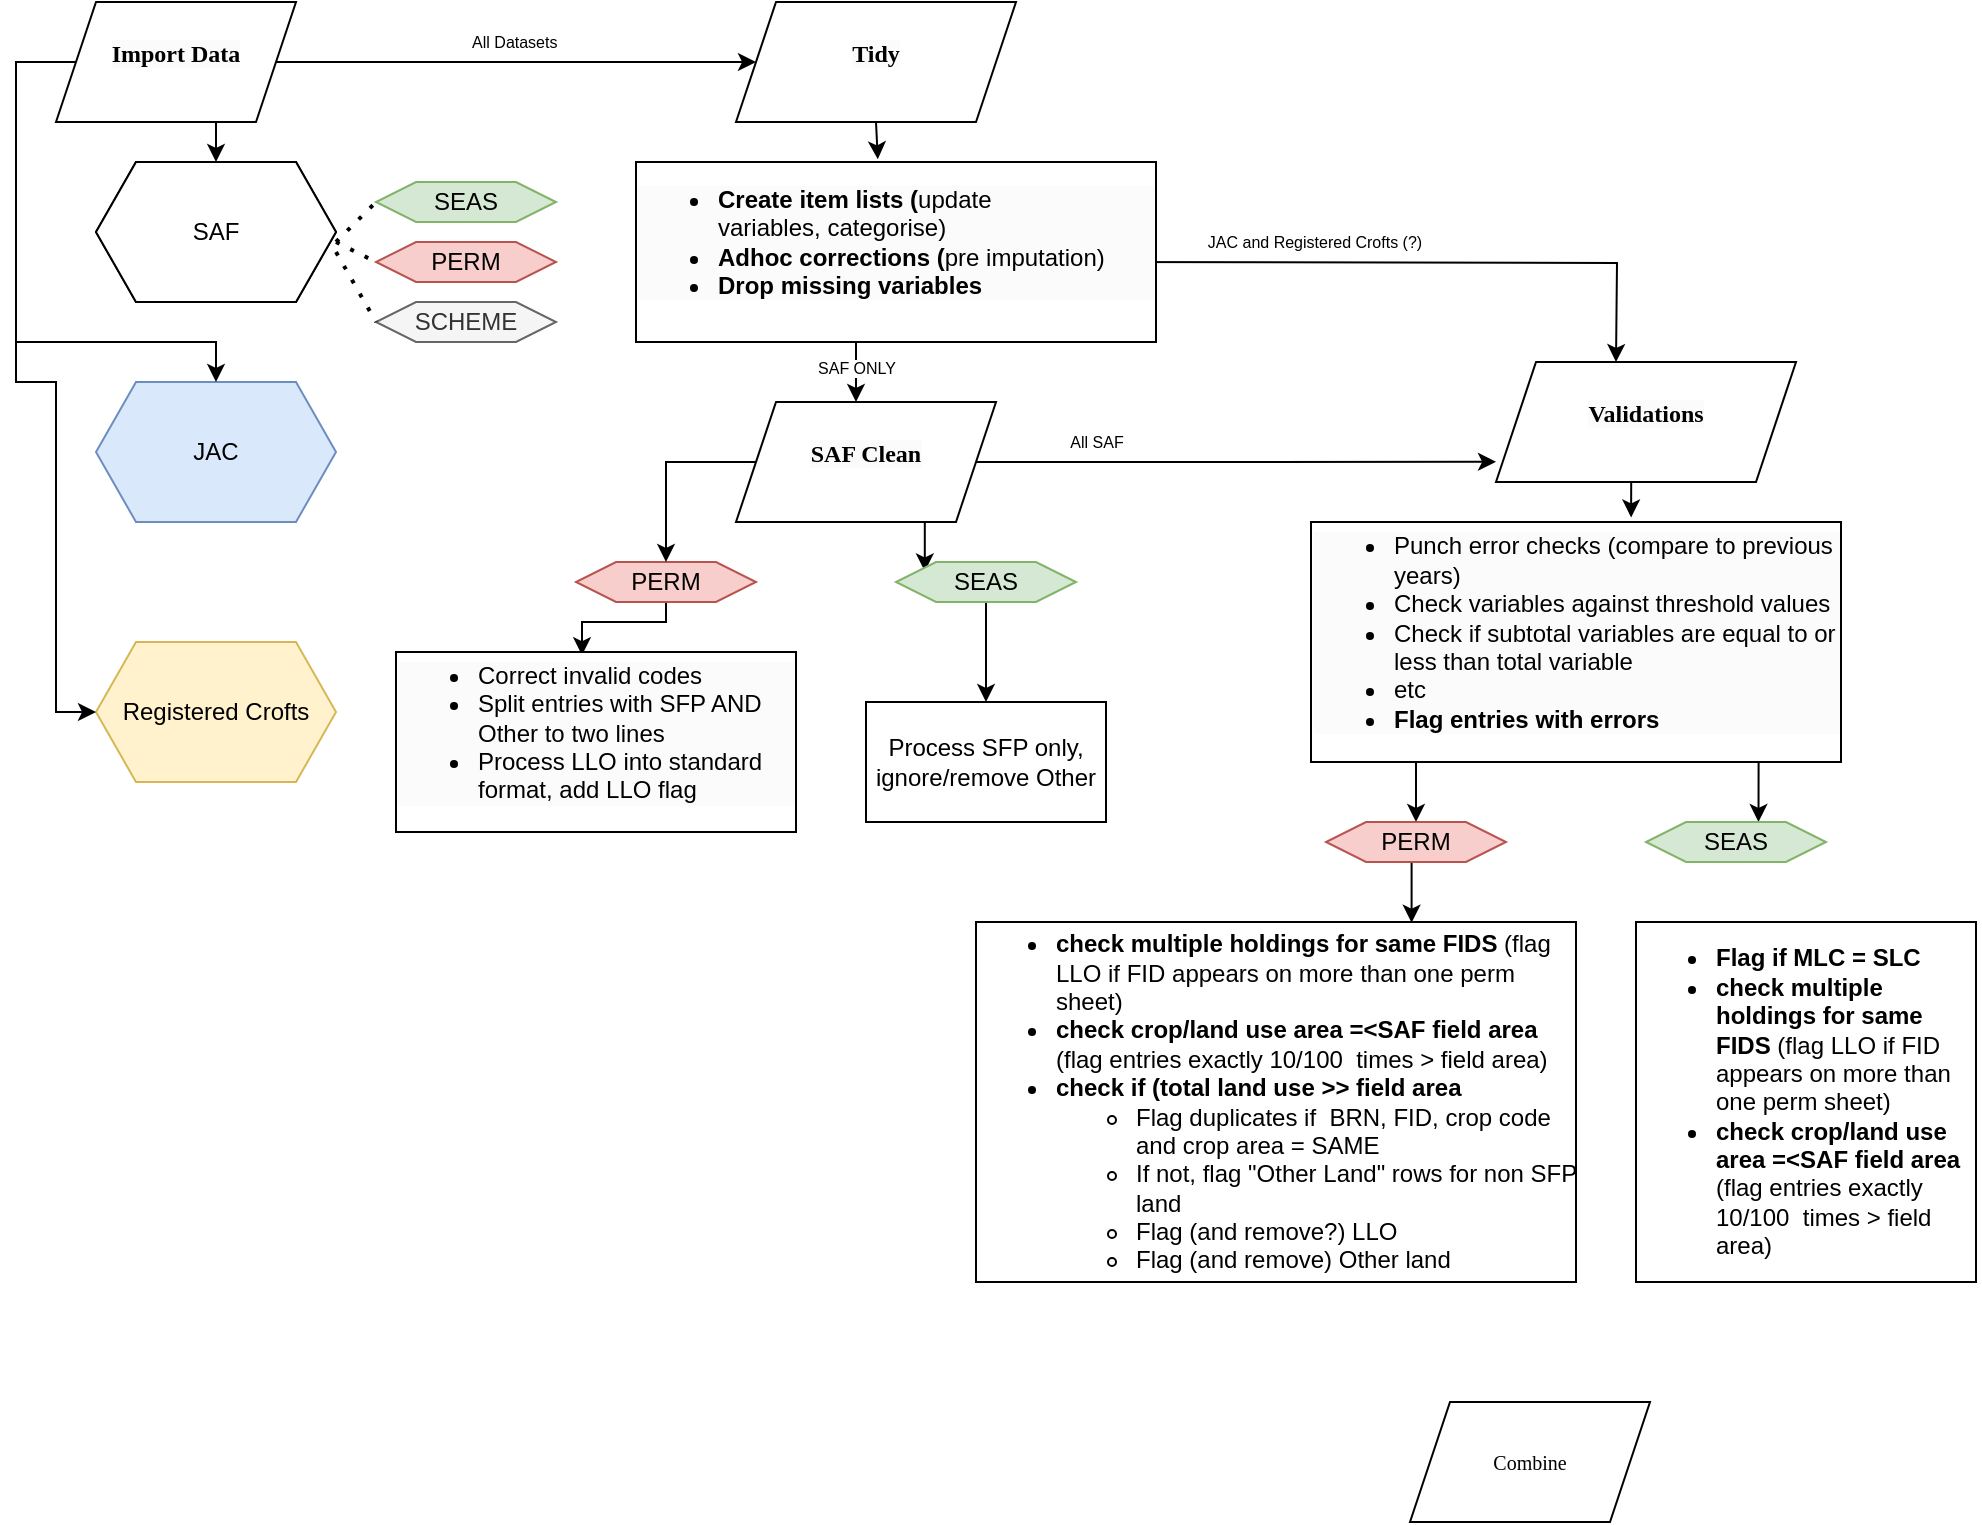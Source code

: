 <mxfile version="20.8.20" type="github">
  <diagram name="Page-1" id="5d7acffa-a066-3a61-03fe-96351882024d">
    <mxGraphModel dx="1206" dy="664" grid="1" gridSize="10" guides="1" tooltips="1" connect="1" arrows="1" fold="1" page="1" pageScale="1" pageWidth="1654" pageHeight="1169" background="#ffffff" math="0" shadow="0">
      <root>
        <mxCell id="0" />
        <mxCell id="1" parent="0" />
        <mxCell id="afUnE-8WoMJIVUB9L1WI-21" style="edgeStyle=orthogonalEdgeStyle;rounded=0;orthogonalLoop=1;jettySize=auto;html=1;exitX=1;exitY=0.5;exitDx=0;exitDy=0;startArrow=none;entryX=0;entryY=0.5;entryDx=0;entryDy=0;" edge="1" parent="1" source="afUnE-8WoMJIVUB9L1WI-79" target="afUnE-8WoMJIVUB9L1WI-78">
          <mxGeometry relative="1" as="geometry">
            <mxPoint x="360" y="70" as="targetPoint" />
          </mxGeometry>
        </mxCell>
        <mxCell id="afUnE-8WoMJIVUB9L1WI-24" style="edgeStyle=orthogonalEdgeStyle;rounded=0;orthogonalLoop=1;jettySize=auto;html=1;exitX=0.5;exitY=1;exitDx=0;exitDy=0;entryX=0.5;entryY=0;entryDx=0;entryDy=0;" edge="1" parent="1" target="afUnE-8WoMJIVUB9L1WI-9">
          <mxGeometry relative="1" as="geometry">
            <mxPoint x="110" y="100" as="sourcePoint" />
          </mxGeometry>
        </mxCell>
        <mxCell id="afUnE-8WoMJIVUB9L1WI-9" value="SAF" style="shape=hexagon;perimeter=hexagonPerimeter2;whiteSpace=wrap;html=1;fixedSize=1;" vertex="1" parent="1">
          <mxGeometry x="50" y="120" width="120" height="70" as="geometry" />
        </mxCell>
        <mxCell id="afUnE-8WoMJIVUB9L1WI-10" value="SEAS" style="shape=hexagon;perimeter=hexagonPerimeter2;whiteSpace=wrap;html=1;fixedSize=1;fillColor=#d5e8d4;strokeColor=#82b366;" vertex="1" parent="1">
          <mxGeometry x="190" y="130" width="90" height="20" as="geometry" />
        </mxCell>
        <mxCell id="afUnE-8WoMJIVUB9L1WI-11" value="PERM" style="shape=hexagon;perimeter=hexagonPerimeter2;whiteSpace=wrap;html=1;fixedSize=1;fillColor=#f8cecc;strokeColor=#b85450;" vertex="1" parent="1">
          <mxGeometry x="190" y="160" width="90" height="20" as="geometry" />
        </mxCell>
        <mxCell id="afUnE-8WoMJIVUB9L1WI-15" value="" style="endArrow=none;dashed=1;html=1;dashPattern=1 3;strokeWidth=2;rounded=0;entryX=0;entryY=0.5;entryDx=0;entryDy=0;" edge="1" parent="1" target="afUnE-8WoMJIVUB9L1WI-10">
          <mxGeometry width="50" height="50" relative="1" as="geometry">
            <mxPoint x="170" y="160" as="sourcePoint" />
            <mxPoint x="220" y="110" as="targetPoint" />
          </mxGeometry>
        </mxCell>
        <mxCell id="afUnE-8WoMJIVUB9L1WI-16" value="" style="endArrow=none;dashed=1;html=1;dashPattern=1 3;strokeWidth=2;rounded=0;entryX=0;entryY=0.5;entryDx=0;entryDy=0;" edge="1" parent="1" target="afUnE-8WoMJIVUB9L1WI-11">
          <mxGeometry width="50" height="50" relative="1" as="geometry">
            <mxPoint x="170" y="160" as="sourcePoint" />
            <mxPoint x="200" y="220" as="targetPoint" />
          </mxGeometry>
        </mxCell>
        <mxCell id="afUnE-8WoMJIVUB9L1WI-17" value="SCHEME" style="shape=hexagon;perimeter=hexagonPerimeter2;whiteSpace=wrap;html=1;fixedSize=1;fillColor=#f5f5f5;fontColor=#333333;strokeColor=#666666;" vertex="1" parent="1">
          <mxGeometry x="190" y="190" width="90" height="20" as="geometry" />
        </mxCell>
        <mxCell id="afUnE-8WoMJIVUB9L1WI-18" value="" style="endArrow=none;dashed=1;html=1;dashPattern=1 3;strokeWidth=2;rounded=0;entryX=0;entryY=0.5;entryDx=0;entryDy=0;" edge="1" parent="1" target="afUnE-8WoMJIVUB9L1WI-17">
          <mxGeometry width="50" height="50" relative="1" as="geometry">
            <mxPoint x="170" y="165" as="sourcePoint" />
            <mxPoint x="200" y="175" as="targetPoint" />
          </mxGeometry>
        </mxCell>
        <mxCell id="afUnE-8WoMJIVUB9L1WI-19" value="JAC" style="shape=hexagon;perimeter=hexagonPerimeter2;whiteSpace=wrap;html=1;fixedSize=1;fillColor=#dae8fc;strokeColor=#6c8ebf;" vertex="1" parent="1">
          <mxGeometry x="50" y="230" width="120" height="70" as="geometry" />
        </mxCell>
        <mxCell id="afUnE-8WoMJIVUB9L1WI-20" value="Registered Crofts" style="shape=hexagon;perimeter=hexagonPerimeter2;whiteSpace=wrap;html=1;fixedSize=1;fillColor=#fff2cc;strokeColor=#d6b656;" vertex="1" parent="1">
          <mxGeometry x="50" y="360" width="120" height="70" as="geometry" />
        </mxCell>
        <mxCell id="afUnE-8WoMJIVUB9L1WI-45" value="SAF ONLY" style="edgeStyle=orthogonalEdgeStyle;rounded=0;orthogonalLoop=1;jettySize=auto;html=1;exitX=0.5;exitY=1;exitDx=0;exitDy=0;entryX=0.5;entryY=0;entryDx=0;entryDy=0;fontFamily=Helvetica;fontSize=8;" edge="1" parent="1">
          <mxGeometry relative="1" as="geometry">
            <mxPoint x="435" y="210" as="sourcePoint" />
            <mxPoint x="430" y="240" as="targetPoint" />
          </mxGeometry>
        </mxCell>
        <mxCell id="afUnE-8WoMJIVUB9L1WI-50" style="edgeStyle=orthogonalEdgeStyle;rounded=0;orthogonalLoop=1;jettySize=auto;html=1;exitX=1;exitY=0.5;exitDx=0;exitDy=0;entryX=0.5;entryY=0;entryDx=0;entryDy=0;fontFamily=Helvetica;" edge="1" parent="1">
          <mxGeometry relative="1" as="geometry">
            <mxPoint x="550" y="170" as="sourcePoint" />
            <mxPoint x="810.0" y="220" as="targetPoint" />
          </mxGeometry>
        </mxCell>
        <mxCell id="afUnE-8WoMJIVUB9L1WI-51" value="JAC and Registered Crofts (?)" style="edgeLabel;html=1;align=center;verticalAlign=middle;resizable=0;points=[];fontFamily=Helvetica;fontSize=8;" vertex="1" connectable="0" parent="afUnE-8WoMJIVUB9L1WI-50">
          <mxGeometry x="-0.464" y="2" relative="1" as="geometry">
            <mxPoint x="26" y="-8" as="offset" />
          </mxGeometry>
        </mxCell>
        <mxCell id="afUnE-8WoMJIVUB9L1WI-76" style="edgeStyle=orthogonalEdgeStyle;rounded=0;orthogonalLoop=1;jettySize=auto;html=1;exitX=0.5;exitY=1;exitDx=0;exitDy=0;entryX=0.604;entryY=-0.019;entryDx=0;entryDy=0;entryPerimeter=0;fontFamily=Tahoma;fontSize=8;" edge="1" parent="1" target="afUnE-8WoMJIVUB9L1WI-67">
          <mxGeometry relative="1" as="geometry">
            <mxPoint x="810.0" y="280" as="sourcePoint" />
          </mxGeometry>
        </mxCell>
        <mxCell id="afUnE-8WoMJIVUB9L1WI-43" style="edgeStyle=orthogonalEdgeStyle;rounded=0;orthogonalLoop=1;jettySize=auto;html=1;exitX=0.75;exitY=1;exitDx=0;exitDy=0;entryX=0.16;entryY=0.235;entryDx=0;entryDy=0;entryPerimeter=0;fontFamily=Helvetica;" edge="1" parent="1" target="afUnE-8WoMJIVUB9L1WI-30">
          <mxGeometry relative="1" as="geometry">
            <mxPoint x="460" y="300" as="sourcePoint" />
            <Array as="points">
              <mxPoint x="464" y="300" />
            </Array>
          </mxGeometry>
        </mxCell>
        <mxCell id="afUnE-8WoMJIVUB9L1WI-29" value="SAF" style="shape=hexagon;perimeter=hexagonPerimeter2;whiteSpace=wrap;html=1;fixedSize=1;" vertex="1" parent="1">
          <mxGeometry x="50" y="120" width="120" height="70" as="geometry" />
        </mxCell>
        <mxCell id="afUnE-8WoMJIVUB9L1WI-47" style="edgeStyle=orthogonalEdgeStyle;rounded=0;orthogonalLoop=1;jettySize=auto;html=1;entryX=0.5;entryY=0;entryDx=0;entryDy=0;fontFamily=Helvetica;" edge="1" parent="1" source="afUnE-8WoMJIVUB9L1WI-30">
          <mxGeometry relative="1" as="geometry">
            <mxPoint x="495" y="390" as="targetPoint" />
          </mxGeometry>
        </mxCell>
        <mxCell id="afUnE-8WoMJIVUB9L1WI-30" value="SEAS" style="shape=hexagon;perimeter=hexagonPerimeter2;whiteSpace=wrap;html=1;fixedSize=1;fillColor=#d5e8d4;strokeColor=#82b366;" vertex="1" parent="1">
          <mxGeometry x="450" y="320" width="90" height="20" as="geometry" />
        </mxCell>
        <mxCell id="afUnE-8WoMJIVUB9L1WI-41" style="edgeStyle=orthogonalEdgeStyle;rounded=0;orthogonalLoop=1;jettySize=auto;html=1;exitX=0.5;exitY=1;exitDx=0;exitDy=0;entryX=0.465;entryY=0.018;entryDx=0;entryDy=0;entryPerimeter=0;fontFamily=Helvetica;" edge="1" parent="1" source="afUnE-8WoMJIVUB9L1WI-31">
          <mxGeometry relative="1" as="geometry">
            <mxPoint x="293" y="366.62" as="targetPoint" />
            <Array as="points">
              <mxPoint x="335" y="350" />
              <mxPoint x="293" y="350" />
            </Array>
          </mxGeometry>
        </mxCell>
        <mxCell id="afUnE-8WoMJIVUB9L1WI-31" value="PERM" style="shape=hexagon;perimeter=hexagonPerimeter2;whiteSpace=wrap;html=1;fixedSize=1;fillColor=#f8cecc;strokeColor=#b85450;" vertex="1" parent="1">
          <mxGeometry x="290" y="320" width="90" height="20" as="geometry" />
        </mxCell>
        <mxCell id="afUnE-8WoMJIVUB9L1WI-52" value="All SAF" style="edgeLabel;html=1;align=center;verticalAlign=middle;resizable=0;points=[];fontFamily=Helvetica;fontSize=8;" vertex="1" connectable="0" parent="1">
          <mxGeometry x="550.003" y="260" as="geometry" />
        </mxCell>
        <mxCell id="afUnE-8WoMJIVUB9L1WI-53" value="All Datasets&amp;nbsp;" style="edgeLabel;html=1;align=center;verticalAlign=middle;resizable=0;points=[];fontFamily=Helvetica;fontSize=8;" vertex="1" connectable="0" parent="1">
          <mxGeometry x="260.003" y="60" as="geometry" />
        </mxCell>
        <mxCell id="afUnE-8WoMJIVUB9L1WI-58" style="edgeStyle=orthogonalEdgeStyle;rounded=0;orthogonalLoop=1;jettySize=auto;html=1;exitX=0.25;exitY=1;exitDx=0;exitDy=0;entryX=0.5;entryY=0;entryDx=0;entryDy=0;fontFamily=Helvetica;fontSize=8;" edge="1" parent="1" target="afUnE-8WoMJIVUB9L1WI-56">
          <mxGeometry relative="1" as="geometry">
            <mxPoint x="702.5" y="420" as="sourcePoint" />
          </mxGeometry>
        </mxCell>
        <mxCell id="afUnE-8WoMJIVUB9L1WI-59" style="edgeStyle=orthogonalEdgeStyle;rounded=0;orthogonalLoop=1;jettySize=auto;html=1;exitX=0.75;exitY=1;exitDx=0;exitDy=0;entryX=0.625;entryY=0;entryDx=0;entryDy=0;fontFamily=Helvetica;fontSize=8;" edge="1" parent="1" target="afUnE-8WoMJIVUB9L1WI-55">
          <mxGeometry relative="1" as="geometry">
            <mxPoint x="877.5" y="420" as="sourcePoint" />
          </mxGeometry>
        </mxCell>
        <mxCell id="afUnE-8WoMJIVUB9L1WI-55" value="SEAS" style="shape=hexagon;perimeter=hexagonPerimeter2;whiteSpace=wrap;html=1;fixedSize=1;fillColor=#d5e8d4;strokeColor=#82b366;" vertex="1" parent="1">
          <mxGeometry x="825" y="450" width="90" height="20" as="geometry" />
        </mxCell>
        <mxCell id="afUnE-8WoMJIVUB9L1WI-89" style="edgeStyle=orthogonalEdgeStyle;rounded=0;orthogonalLoop=1;jettySize=auto;html=1;exitX=0.5;exitY=1;exitDx=0;exitDy=0;entryX=0.726;entryY=0.002;entryDx=0;entryDy=0;entryPerimeter=0;fontFamily=Tahoma;fontSize=8;" edge="1" parent="1" source="afUnE-8WoMJIVUB9L1WI-56" target="afUnE-8WoMJIVUB9L1WI-87">
          <mxGeometry relative="1" as="geometry" />
        </mxCell>
        <mxCell id="afUnE-8WoMJIVUB9L1WI-56" value="PERM" style="shape=hexagon;perimeter=hexagonPerimeter2;whiteSpace=wrap;html=1;fixedSize=1;fillColor=#f8cecc;strokeColor=#b85450;" vertex="1" parent="1">
          <mxGeometry x="665" y="450" width="90" height="20" as="geometry" />
        </mxCell>
        <mxCell id="afUnE-8WoMJIVUB9L1WI-64" value="&#xa;&lt;ul style=&quot;border-color: var(--border-color); color: rgb(0, 0, 0); font-family: Helvetica; font-size: 12px; font-style: normal; font-variant-ligatures: normal; font-variant-caps: normal; font-weight: 400; letter-spacing: normal; orphans: 2; text-align: center; text-indent: 0px; text-transform: none; widows: 2; word-spacing: 0px; -webkit-text-stroke-width: 0px; background-color: rgb(251, 251, 251); text-decoration-thickness: initial; text-decoration-style: initial; text-decoration-color: initial;&quot;&gt;&lt;li style=&quot;border-color: var(--border-color); text-align: left;&quot;&gt;&lt;span style=&quot;border-color: var(--border-color); background-color: initial;&quot;&gt;Correct invalid codes&lt;/span&gt;&lt;/li&gt;&lt;li style=&quot;border-color: var(--border-color); text-align: left;&quot;&gt;Split entries with SFP AND Other to two lines&lt;/li&gt;&lt;li style=&quot;border-color: var(--border-color); text-align: left;&quot;&gt;Process LLO into standard format, add LLO flag&lt;/li&gt;&lt;/ul&gt;&#xa;&#xa;" style="rounded=0;whiteSpace=wrap;html=1;shadow=0;fontFamily=Tahoma;fontSize=8;" vertex="1" parent="1">
          <mxGeometry x="200" y="365" width="200" height="90" as="geometry" />
        </mxCell>
        <mxCell id="afUnE-8WoMJIVUB9L1WI-65" value="&lt;span style=&quot;text-align: left; font-family: Helvetica; font-size: 12px;&quot;&gt;Process SFP only, ignore/remove Other&lt;br&gt;&lt;/span&gt;" style="rounded=0;whiteSpace=wrap;html=1;shadow=0;fontFamily=Tahoma;fontSize=8;" vertex="1" parent="1">
          <mxGeometry x="435" y="390" width="120" height="60" as="geometry" />
        </mxCell>
        <mxCell id="afUnE-8WoMJIVUB9L1WI-66" value="&#xa;&lt;ul style=&quot;border-color: var(--border-color); color: rgb(0, 0, 0); font-family: Helvetica; font-size: 12px; font-style: normal; font-variant-ligatures: normal; font-variant-caps: normal; font-weight: 400; letter-spacing: normal; orphans: 2; text-align: center; text-indent: 0px; text-transform: none; widows: 2; word-spacing: 0px; -webkit-text-stroke-width: 0px; background-color: rgb(251, 251, 251); text-decoration-thickness: initial; text-decoration-style: initial; text-decoration-color: initial;&quot;&gt;&lt;li style=&quot;border-color: var(--border-color); text-align: left;&quot;&gt;&lt;b style=&quot;border-color: var(--border-color);&quot;&gt;Create item lists (&lt;/b&gt;&lt;span style=&quot;border-color: var(--border-color); background-color: initial;&quot;&gt;update variables,&amp;nbsp;&lt;/span&gt;&lt;span style=&quot;border-color: var(--border-color); background-color: initial;&quot;&gt;categorise)&lt;/span&gt;&lt;/li&gt;&lt;li style=&quot;border-color: var(--border-color); text-align: left;&quot;&gt;&lt;span style=&quot;border-color: var(--border-color); background-color: initial;&quot;&gt;&lt;b style=&quot;border-color: var(--border-color);&quot;&gt;Adhoc corrections (&lt;/b&gt;pre imputation)&lt;/span&gt;&lt;/li&gt;&lt;li style=&quot;border-color: var(--border-color); text-align: left;&quot;&gt;&lt;span style=&quot;border-color: var(--border-color); background-color: initial;&quot;&gt;&lt;b style=&quot;border-color: var(--border-color);&quot;&gt;Drop missing variables&lt;/b&gt;&lt;/span&gt;&lt;/li&gt;&lt;/ul&gt;&#xa;&#xa;" style="rounded=0;whiteSpace=wrap;html=1;shadow=0;fontFamily=Tahoma;fontSize=8;" vertex="1" parent="1">
          <mxGeometry x="320" y="120" width="260" height="90" as="geometry" />
        </mxCell>
        <mxCell id="afUnE-8WoMJIVUB9L1WI-67" value="&#xa;&lt;ul style=&quot;border-color: var(--border-color); color: rgb(0, 0, 0); font-family: Helvetica; font-size: 12px; font-style: normal; font-variant-ligatures: normal; font-variant-caps: normal; font-weight: 400; letter-spacing: normal; orphans: 2; text-align: center; text-indent: 0px; text-transform: none; widows: 2; word-spacing: 0px; -webkit-text-stroke-width: 0px; background-color: rgb(251, 251, 251); text-decoration-thickness: initial; text-decoration-style: initial; text-decoration-color: initial;&quot;&gt;&lt;li style=&quot;border-color: var(--border-color); text-align: left;&quot;&gt;Punch error checks (compare to previous years)&lt;/li&gt;&lt;li style=&quot;border-color: var(--border-color); text-align: left;&quot;&gt;Check variables against threshold values&lt;/li&gt;&lt;li style=&quot;border-color: var(--border-color); text-align: left;&quot;&gt;Check if subtotal variables are equal to or less than total variable&lt;/li&gt;&lt;li style=&quot;border-color: var(--border-color); text-align: left;&quot;&gt;etc&lt;/li&gt;&lt;li style=&quot;border-color: var(--border-color); text-align: left;&quot;&gt;&lt;b style=&quot;border-color: var(--border-color);&quot;&gt;Flag entries with errors&amp;nbsp;&lt;/b&gt;&lt;/li&gt;&lt;/ul&gt;&#xa;&#xa;" style="rounded=0;whiteSpace=wrap;html=1;shadow=0;fontFamily=Tahoma;fontSize=8;" vertex="1" parent="1">
          <mxGeometry x="657.5" y="300" width="265" height="120" as="geometry" />
        </mxCell>
        <mxCell id="afUnE-8WoMJIVUB9L1WI-77" value="&#xa;&lt;span style=&quot;color: rgb(0, 0, 0); font-family: Tahoma; font-size: 12px; font-style: normal; font-variant-ligatures: normal; font-variant-caps: normal; font-weight: 700; letter-spacing: normal; orphans: 2; text-align: center; text-indent: 0px; text-transform: none; widows: 2; word-spacing: 0px; -webkit-text-stroke-width: 0px; background-color: rgb(251, 251, 251); text-decoration-thickness: initial; text-decoration-style: initial; text-decoration-color: initial; float: none; display: inline !important;&quot;&gt;Validations&lt;/span&gt;&#xa;&#xa;" style="shape=parallelogram;perimeter=parallelogramPerimeter;whiteSpace=wrap;html=1;fixedSize=1;shadow=0;fontFamily=Tahoma;fontSize=8;" vertex="1" parent="1">
          <mxGeometry x="750" y="220" width="150" height="60" as="geometry" />
        </mxCell>
        <mxCell id="afUnE-8WoMJIVUB9L1WI-86" style="edgeStyle=orthogonalEdgeStyle;rounded=0;orthogonalLoop=1;jettySize=auto;html=1;exitX=0.5;exitY=1;exitDx=0;exitDy=0;entryX=0.465;entryY=-0.015;entryDx=0;entryDy=0;entryPerimeter=0;fontFamily=Tahoma;fontSize=8;" edge="1" parent="1" source="afUnE-8WoMJIVUB9L1WI-78" target="afUnE-8WoMJIVUB9L1WI-66">
          <mxGeometry relative="1" as="geometry" />
        </mxCell>
        <mxCell id="afUnE-8WoMJIVUB9L1WI-78" value="&#xa;&lt;span style=&quot;color: rgb(0, 0, 0); font-family: Tahoma; font-size: 12px; font-style: normal; font-variant-ligatures: normal; font-variant-caps: normal; font-weight: 700; letter-spacing: normal; orphans: 2; text-align: center; text-indent: 0px; text-transform: none; widows: 2; word-spacing: 0px; -webkit-text-stroke-width: 0px; background-color: rgb(251, 251, 251); text-decoration-thickness: initial; text-decoration-style: initial; text-decoration-color: initial; float: none; display: inline !important;&quot;&gt;Tidy&lt;/span&gt;&#xa;&#xa;" style="shape=parallelogram;perimeter=parallelogramPerimeter;whiteSpace=wrap;html=1;fixedSize=1;shadow=0;fontFamily=Tahoma;fontSize=8;" vertex="1" parent="1">
          <mxGeometry x="370" y="40" width="140" height="60" as="geometry" />
        </mxCell>
        <mxCell id="afUnE-8WoMJIVUB9L1WI-81" style="edgeStyle=orthogonalEdgeStyle;rounded=0;orthogonalLoop=1;jettySize=auto;html=1;exitX=0;exitY=0.5;exitDx=0;exitDy=0;entryX=0.5;entryY=0;entryDx=0;entryDy=0;fontFamily=Tahoma;fontSize=8;" edge="1" parent="1" source="afUnE-8WoMJIVUB9L1WI-80" target="afUnE-8WoMJIVUB9L1WI-31">
          <mxGeometry relative="1" as="geometry">
            <Array as="points">
              <mxPoint x="335" y="270" />
            </Array>
          </mxGeometry>
        </mxCell>
        <mxCell id="afUnE-8WoMJIVUB9L1WI-82" style="edgeStyle=orthogonalEdgeStyle;rounded=0;orthogonalLoop=1;jettySize=auto;html=1;exitX=1;exitY=0.5;exitDx=0;exitDy=0;entryX=0;entryY=0.832;entryDx=0;entryDy=0;entryPerimeter=0;fontFamily=Tahoma;fontSize=8;" edge="1" parent="1" source="afUnE-8WoMJIVUB9L1WI-80" target="afUnE-8WoMJIVUB9L1WI-77">
          <mxGeometry relative="1" as="geometry" />
        </mxCell>
        <mxCell id="afUnE-8WoMJIVUB9L1WI-80" value="&#xa;&lt;span style=&quot;color: rgb(0, 0, 0); font-family: Tahoma; font-size: 12px; font-style: normal; font-variant-ligatures: normal; font-variant-caps: normal; font-weight: 700; letter-spacing: normal; orphans: 2; text-align: center; text-indent: 0px; text-transform: none; widows: 2; word-spacing: 0px; -webkit-text-stroke-width: 0px; background-color: rgb(251, 251, 251); text-decoration-thickness: initial; text-decoration-style: initial; text-decoration-color: initial; float: none; display: inline !important;&quot;&gt;SAF Clean&lt;/span&gt;&#xa;&#xa;" style="shape=parallelogram;perimeter=parallelogramPerimeter;whiteSpace=wrap;html=1;fixedSize=1;shadow=0;fontFamily=Tahoma;fontSize=8;" vertex="1" parent="1">
          <mxGeometry x="370" y="240" width="130" height="60" as="geometry" />
        </mxCell>
        <mxCell id="afUnE-8WoMJIVUB9L1WI-84" style="edgeStyle=orthogonalEdgeStyle;rounded=0;orthogonalLoop=1;jettySize=auto;html=1;exitX=0;exitY=0.5;exitDx=0;exitDy=0;fontFamily=Tahoma;fontSize=8;" edge="1" parent="1" source="afUnE-8WoMJIVUB9L1WI-79" target="afUnE-8WoMJIVUB9L1WI-19">
          <mxGeometry relative="1" as="geometry">
            <Array as="points">
              <mxPoint x="10" y="70" />
              <mxPoint x="10" y="210" />
              <mxPoint x="110" y="210" />
            </Array>
          </mxGeometry>
        </mxCell>
        <mxCell id="afUnE-8WoMJIVUB9L1WI-85" style="edgeStyle=orthogonalEdgeStyle;rounded=0;orthogonalLoop=1;jettySize=auto;html=1;exitX=0;exitY=0.5;exitDx=0;exitDy=0;entryX=0;entryY=0.5;entryDx=0;entryDy=0;fontFamily=Tahoma;fontSize=8;" edge="1" parent="1" source="afUnE-8WoMJIVUB9L1WI-79" target="afUnE-8WoMJIVUB9L1WI-20">
          <mxGeometry relative="1" as="geometry">
            <Array as="points">
              <mxPoint x="10" y="70" />
              <mxPoint x="10" y="230" />
              <mxPoint x="30" y="230" />
              <mxPoint x="30" y="395" />
            </Array>
          </mxGeometry>
        </mxCell>
        <mxCell id="afUnE-8WoMJIVUB9L1WI-79" value="&#xa;&lt;span style=&quot;color: rgb(0, 0, 0); font-family: Tahoma; font-size: 12px; font-style: normal; font-variant-ligatures: normal; font-variant-caps: normal; font-weight: 700; letter-spacing: normal; orphans: 2; text-align: center; text-indent: 0px; text-transform: none; widows: 2; word-spacing: 0px; -webkit-text-stroke-width: 0px; background-color: rgb(251, 251, 251); text-decoration-thickness: initial; text-decoration-style: initial; text-decoration-color: initial; float: none; display: inline !important;&quot;&gt;Import Data&lt;/span&gt;&#xa;&#xa;" style="shape=parallelogram;perimeter=parallelogramPerimeter;whiteSpace=wrap;html=1;fixedSize=1;shadow=0;fontFamily=Tahoma;fontSize=8;" vertex="1" parent="1">
          <mxGeometry x="30" y="40" width="120" height="60" as="geometry" />
        </mxCell>
        <mxCell id="afUnE-8WoMJIVUB9L1WI-87" value="&lt;ul style=&quot;border-color: var(--border-color); font-family: Helvetica; font-size: 12px;&quot;&gt;&lt;li style=&quot;border-color: var(--border-color);&quot;&gt;&lt;b style=&quot;border-color: var(--border-color);&quot;&gt;check multiple holdings for same FIDS&lt;/b&gt;&amp;nbsp;(flag LLO if FID appears on more than one perm sheet)&lt;/li&gt;&lt;li style=&quot;border-color: var(--border-color);&quot;&gt;&lt;b&gt;check crop/land use area =&amp;lt;SAF field area&lt;/b&gt; (flag entries exactly 10/100&amp;nbsp; times &amp;gt; field area)&lt;/li&gt;&lt;li style=&quot;border-color: var(--border-color);&quot;&gt;&lt;b&gt;check if&amp;nbsp;(total land use &amp;gt;&amp;gt; field area&lt;/b&gt;&lt;/li&gt;&lt;ul&gt;&lt;li style=&quot;border-color: var(--border-color);&quot;&gt;Flag duplicates if&amp;nbsp; BRN, FID, crop code and crop area = SAME&lt;/li&gt;&lt;li style=&quot;border-color: var(--border-color);&quot;&gt;If not, flag &quot;Other Land&quot; rows for non SFP land&amp;nbsp;&amp;nbsp;&lt;/li&gt;&lt;li style=&quot;border-color: var(--border-color);&quot;&gt;Flag (and remove?) LLO&lt;/li&gt;&lt;li style=&quot;border-color: var(--border-color);&quot;&gt;Flag (and remove) Other land&lt;/li&gt;&lt;/ul&gt;&lt;/ul&gt;" style="rounded=0;whiteSpace=wrap;html=1;shadow=0;fontFamily=Tahoma;fontSize=8;align=left;spacing=0;" vertex="1" parent="1">
          <mxGeometry x="490" y="500" width="300" height="180" as="geometry" />
        </mxCell>
        <mxCell id="afUnE-8WoMJIVUB9L1WI-90" value="&lt;ul style=&quot;border-color: var(--border-color); font-family: Helvetica; font-size: 12px;&quot;&gt;&lt;li style=&quot;border-color: var(--border-color);&quot;&gt;&lt;b style=&quot;border-color: var(--border-color);&quot;&gt;Flag if MLC = SLC&lt;/b&gt;&lt;/li&gt;&lt;li style=&quot;border-color: var(--border-color);&quot;&gt;&lt;b style=&quot;border-color: var(--border-color);&quot;&gt;check multiple holdings for same FIDS&lt;/b&gt;&amp;nbsp;(flag LLO if FID appears on more than one perm sheet)&lt;/li&gt;&lt;li style=&quot;border-color: var(--border-color);&quot;&gt;&lt;b&gt;check crop/land use area =&amp;lt;SAF field area&lt;/b&gt; (flag entries exactly 10/100&amp;nbsp; times &amp;gt; field area)&lt;/li&gt;&lt;/ul&gt;" style="rounded=0;whiteSpace=wrap;html=1;shadow=0;fontFamily=Tahoma;fontSize=8;align=left;spacing=0;" vertex="1" parent="1">
          <mxGeometry x="820" y="500" width="170" height="180" as="geometry" />
        </mxCell>
        <mxCell id="afUnE-8WoMJIVUB9L1WI-92" value="&lt;font style=&quot;font-size: 10px;&quot; face=&quot;Tahoma&quot;&gt;Combine&lt;/font&gt;" style="shape=parallelogram;perimeter=parallelogramPerimeter;whiteSpace=wrap;html=1;fixedSize=1;shadow=0;fontFamily=Helvetica;fontSize=8;" vertex="1" parent="1">
          <mxGeometry x="707" y="740" width="120" height="60" as="geometry" />
        </mxCell>
      </root>
    </mxGraphModel>
  </diagram>
</mxfile>
